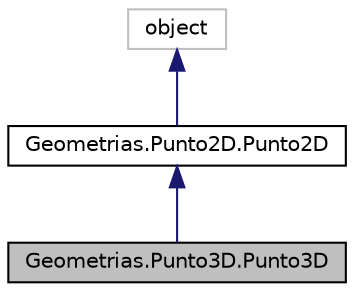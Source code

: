digraph "Geometrias.Punto3D.Punto3D"
{
  edge [fontname="Helvetica",fontsize="10",labelfontname="Helvetica",labelfontsize="10"];
  node [fontname="Helvetica",fontsize="10",shape=record];
  Node1 [label="Geometrias.Punto3D.Punto3D",height=0.2,width=0.4,color="black", fillcolor="grey75", style="filled" fontcolor="black"];
  Node2 -> Node1 [dir="back",color="midnightblue",fontsize="10",style="solid",fontname="Helvetica"];
  Node2 [label="Geometrias.Punto2D.Punto2D",height=0.2,width=0.4,color="black", fillcolor="white", style="filled",URL="$classGeometrias_1_1Punto2D_1_1Punto2D.html",tooltip="Clase destinada al almacenamiento de la información espacial de un punto bidimensional. "];
  Node3 -> Node2 [dir="back",color="midnightblue",fontsize="10",style="solid",fontname="Helvetica"];
  Node3 [label="object",height=0.2,width=0.4,color="grey75", fillcolor="white", style="filled"];
}
